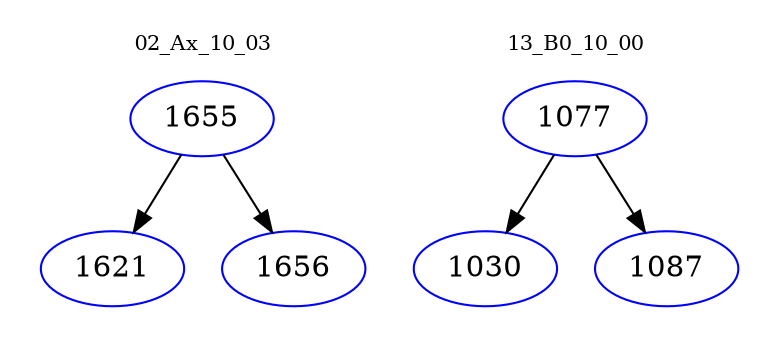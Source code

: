digraph{
subgraph cluster_0 {
color = white
label = "02_Ax_10_03";
fontsize=10;
T0_1655 [label="1655", color="blue"]
T0_1655 -> T0_1621 [color="black"]
T0_1621 [label="1621", color="blue"]
T0_1655 -> T0_1656 [color="black"]
T0_1656 [label="1656", color="blue"]
}
subgraph cluster_1 {
color = white
label = "13_B0_10_00";
fontsize=10;
T1_1077 [label="1077", color="blue"]
T1_1077 -> T1_1030 [color="black"]
T1_1030 [label="1030", color="blue"]
T1_1077 -> T1_1087 [color="black"]
T1_1087 [label="1087", color="blue"]
}
}
